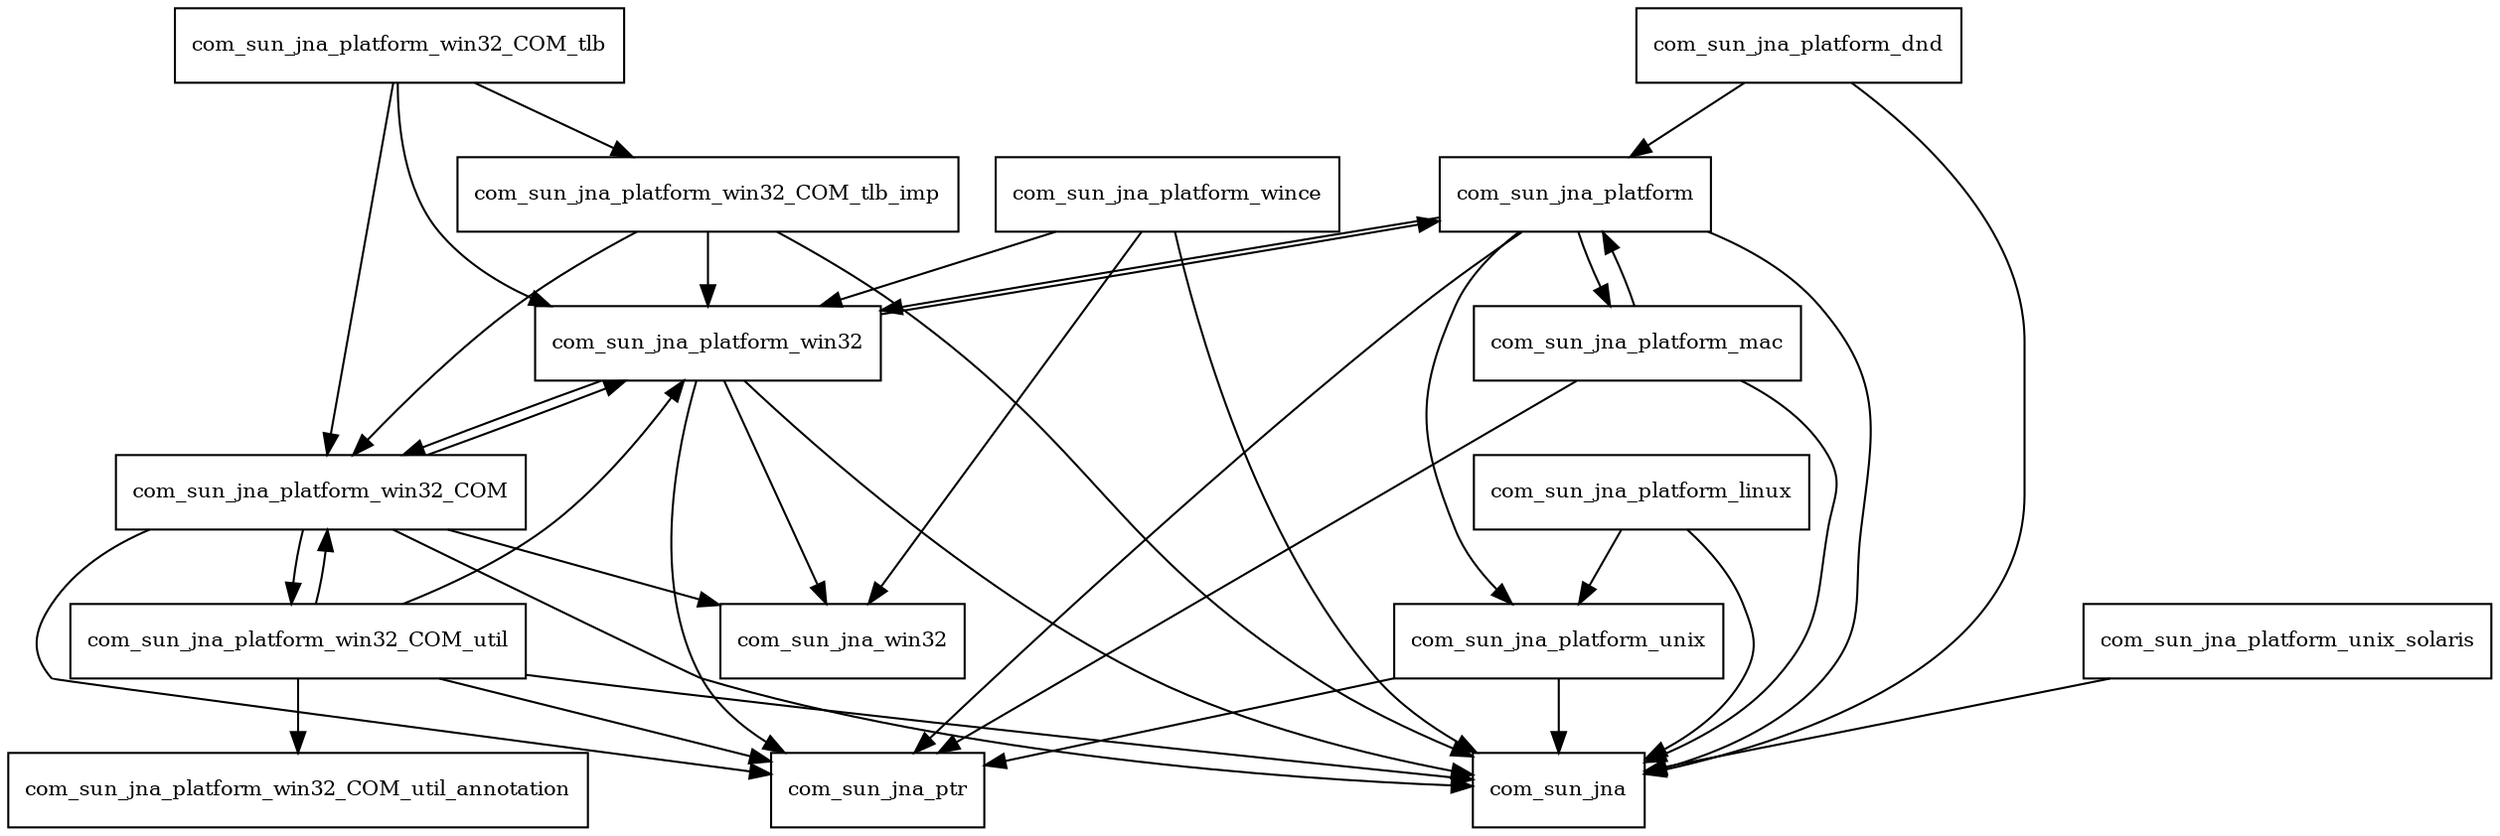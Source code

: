 digraph jna_platform_5_2_0_package_dependencies {
  node [shape = box, fontsize=10.0];
  com_sun_jna_platform -> com_sun_jna;
  com_sun_jna_platform -> com_sun_jna_platform_mac;
  com_sun_jna_platform -> com_sun_jna_platform_unix;
  com_sun_jna_platform -> com_sun_jna_platform_win32;
  com_sun_jna_platform -> com_sun_jna_ptr;
  com_sun_jna_platform_dnd -> com_sun_jna;
  com_sun_jna_platform_dnd -> com_sun_jna_platform;
  com_sun_jna_platform_linux -> com_sun_jna;
  com_sun_jna_platform_linux -> com_sun_jna_platform_unix;
  com_sun_jna_platform_mac -> com_sun_jna;
  com_sun_jna_platform_mac -> com_sun_jna_platform;
  com_sun_jna_platform_mac -> com_sun_jna_ptr;
  com_sun_jna_platform_unix -> com_sun_jna;
  com_sun_jna_platform_unix -> com_sun_jna_ptr;
  com_sun_jna_platform_unix_solaris -> com_sun_jna;
  com_sun_jna_platform_win32 -> com_sun_jna;
  com_sun_jna_platform_win32 -> com_sun_jna_platform;
  com_sun_jna_platform_win32 -> com_sun_jna_platform_win32_COM;
  com_sun_jna_platform_win32 -> com_sun_jna_ptr;
  com_sun_jna_platform_win32 -> com_sun_jna_win32;
  com_sun_jna_platform_win32_COM -> com_sun_jna;
  com_sun_jna_platform_win32_COM -> com_sun_jna_platform_win32;
  com_sun_jna_platform_win32_COM -> com_sun_jna_platform_win32_COM_util;
  com_sun_jna_platform_win32_COM -> com_sun_jna_ptr;
  com_sun_jna_platform_win32_COM -> com_sun_jna_win32;
  com_sun_jna_platform_win32_COM_tlb -> com_sun_jna_platform_win32;
  com_sun_jna_platform_win32_COM_tlb -> com_sun_jna_platform_win32_COM;
  com_sun_jna_platform_win32_COM_tlb -> com_sun_jna_platform_win32_COM_tlb_imp;
  com_sun_jna_platform_win32_COM_tlb_imp -> com_sun_jna;
  com_sun_jna_platform_win32_COM_tlb_imp -> com_sun_jna_platform_win32;
  com_sun_jna_platform_win32_COM_tlb_imp -> com_sun_jna_platform_win32_COM;
  com_sun_jna_platform_win32_COM_util -> com_sun_jna;
  com_sun_jna_platform_win32_COM_util -> com_sun_jna_platform_win32;
  com_sun_jna_platform_win32_COM_util -> com_sun_jna_platform_win32_COM;
  com_sun_jna_platform_win32_COM_util -> com_sun_jna_platform_win32_COM_util_annotation;
  com_sun_jna_platform_win32_COM_util -> com_sun_jna_ptr;
  com_sun_jna_platform_wince -> com_sun_jna;
  com_sun_jna_platform_wince -> com_sun_jna_platform_win32;
  com_sun_jna_platform_wince -> com_sun_jna_win32;
}
